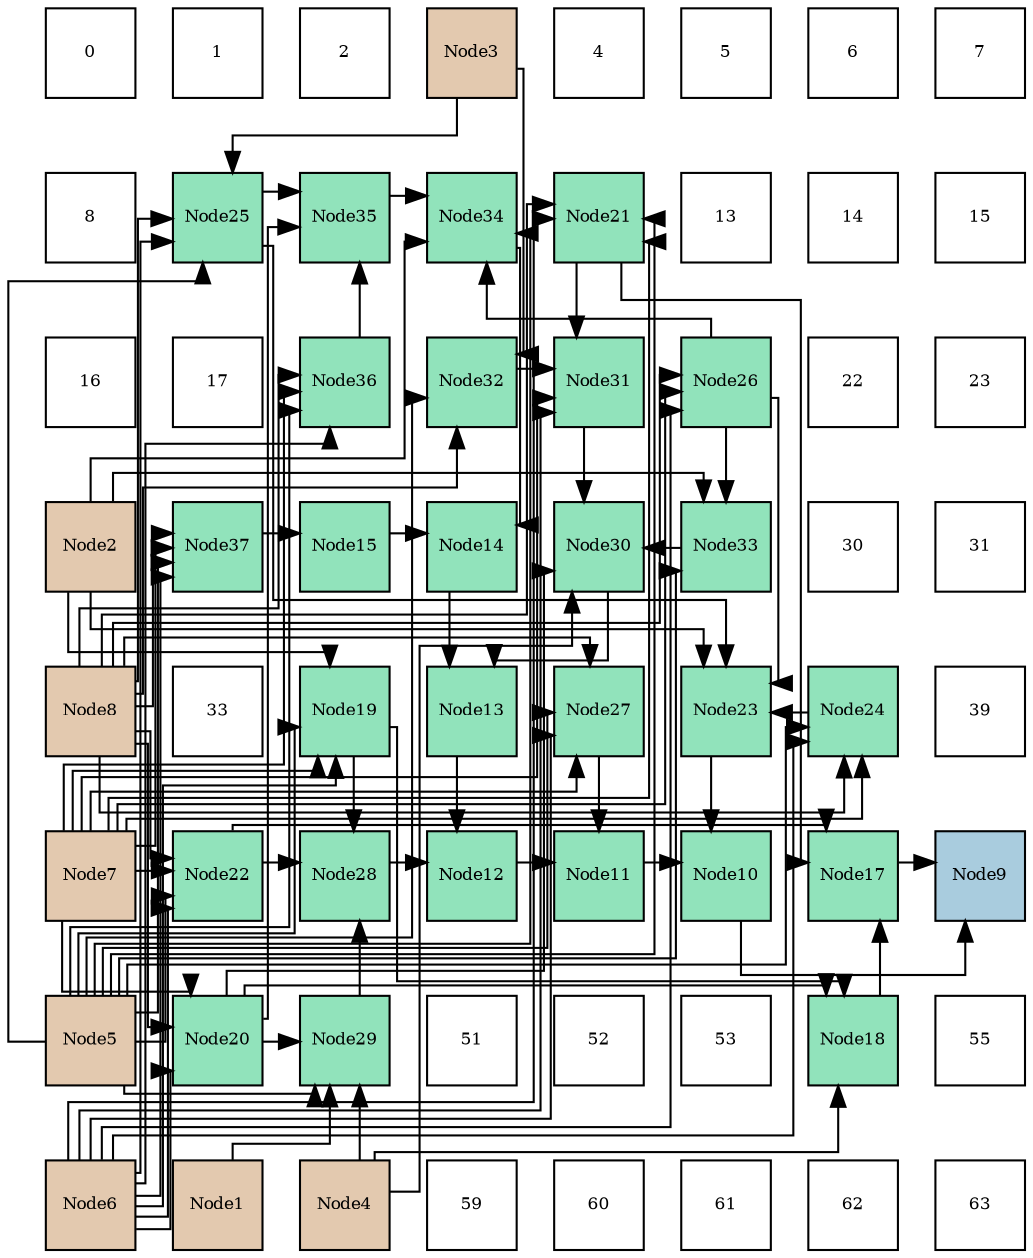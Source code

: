 digraph layout{
 rankdir=TB;
 splines=ortho;
 node [style=filled shape=square fixedsize=true width=0.6];
0[label="0", fontsize=8, fillcolor="#ffffff"];
1[label="1", fontsize=8, fillcolor="#ffffff"];
2[label="2", fontsize=8, fillcolor="#ffffff"];
3[label="Node3", fontsize=8, fillcolor="#e3c9af"];
4[label="4", fontsize=8, fillcolor="#ffffff"];
5[label="5", fontsize=8, fillcolor="#ffffff"];
6[label="6", fontsize=8, fillcolor="#ffffff"];
7[label="7", fontsize=8, fillcolor="#ffffff"];
8[label="8", fontsize=8, fillcolor="#ffffff"];
9[label="Node25", fontsize=8, fillcolor="#91e3bb"];
10[label="Node35", fontsize=8, fillcolor="#91e3bb"];
11[label="Node34", fontsize=8, fillcolor="#91e3bb"];
12[label="Node21", fontsize=8, fillcolor="#91e3bb"];
13[label="13", fontsize=8, fillcolor="#ffffff"];
14[label="14", fontsize=8, fillcolor="#ffffff"];
15[label="15", fontsize=8, fillcolor="#ffffff"];
16[label="16", fontsize=8, fillcolor="#ffffff"];
17[label="17", fontsize=8, fillcolor="#ffffff"];
18[label="Node36", fontsize=8, fillcolor="#91e3bb"];
19[label="Node32", fontsize=8, fillcolor="#91e3bb"];
20[label="Node31", fontsize=8, fillcolor="#91e3bb"];
21[label="Node26", fontsize=8, fillcolor="#91e3bb"];
22[label="22", fontsize=8, fillcolor="#ffffff"];
23[label="23", fontsize=8, fillcolor="#ffffff"];
24[label="Node2", fontsize=8, fillcolor="#e3c9af"];
25[label="Node37", fontsize=8, fillcolor="#91e3bb"];
26[label="Node15", fontsize=8, fillcolor="#91e3bb"];
27[label="Node14", fontsize=8, fillcolor="#91e3bb"];
28[label="Node30", fontsize=8, fillcolor="#91e3bb"];
29[label="Node33", fontsize=8, fillcolor="#91e3bb"];
30[label="30", fontsize=8, fillcolor="#ffffff"];
31[label="31", fontsize=8, fillcolor="#ffffff"];
32[label="Node8", fontsize=8, fillcolor="#e3c9af"];
33[label="33", fontsize=8, fillcolor="#ffffff"];
34[label="Node19", fontsize=8, fillcolor="#91e3bb"];
35[label="Node13", fontsize=8, fillcolor="#91e3bb"];
36[label="Node27", fontsize=8, fillcolor="#91e3bb"];
37[label="Node23", fontsize=8, fillcolor="#91e3bb"];
38[label="Node24", fontsize=8, fillcolor="#91e3bb"];
39[label="39", fontsize=8, fillcolor="#ffffff"];
40[label="Node7", fontsize=8, fillcolor="#e3c9af"];
41[label="Node22", fontsize=8, fillcolor="#91e3bb"];
42[label="Node28", fontsize=8, fillcolor="#91e3bb"];
43[label="Node12", fontsize=8, fillcolor="#91e3bb"];
44[label="Node11", fontsize=8, fillcolor="#91e3bb"];
45[label="Node10", fontsize=8, fillcolor="#91e3bb"];
46[label="Node17", fontsize=8, fillcolor="#91e3bb"];
47[label="Node9", fontsize=8, fillcolor="#a9ccde"];
48[label="Node5", fontsize=8, fillcolor="#e3c9af"];
49[label="Node20", fontsize=8, fillcolor="#91e3bb"];
50[label="Node29", fontsize=8, fillcolor="#91e3bb"];
51[label="51", fontsize=8, fillcolor="#ffffff"];
52[label="52", fontsize=8, fillcolor="#ffffff"];
53[label="53", fontsize=8, fillcolor="#ffffff"];
54[label="Node18", fontsize=8, fillcolor="#91e3bb"];
55[label="55", fontsize=8, fillcolor="#ffffff"];
56[label="Node6", fontsize=8, fillcolor="#e3c9af"];
57[label="Node1", fontsize=8, fillcolor="#e3c9af"];
58[label="Node4", fontsize=8, fillcolor="#e3c9af"];
59[label="59", fontsize=8, fillcolor="#ffffff"];
60[label="60", fontsize=8, fillcolor="#ffffff"];
61[label="61", fontsize=8, fillcolor="#ffffff"];
62[label="62", fontsize=8, fillcolor="#ffffff"];
63[label="63", fontsize=8, fillcolor="#ffffff"];
edge [constraint=false, style=vis];45 -> 47;
46 -> 47;
44 -> 45;
37 -> 45;
43 -> 44;
36 -> 44;
35 -> 43;
42 -> 43;
27 -> 35;
28 -> 35;
26 -> 27;
11 -> 27;
25 -> 26;
54 -> 46;
12 -> 46;
41 -> 46;
50 -> 42;
34 -> 42;
41 -> 42;
20 -> 28;
29 -> 28;
49 -> 28;
58 -> 28;
10 -> 11;
21 -> 11;
24 -> 11;
48 -> 11;
34 -> 54;
49 -> 54;
58 -> 54;
38 -> 37;
9 -> 37;
21 -> 37;
24 -> 37;
49 -> 50;
57 -> 50;
58 -> 50;
48 -> 50;
12 -> 20;
19 -> 20;
56 -> 20;
40 -> 20;
21 -> 29;
24 -> 29;
48 -> 29;
49 -> 10;
9 -> 10;
18 -> 10;
24 -> 34;
48 -> 34;
56 -> 34;
40 -> 34;
56 -> 49;
40 -> 49;
32 -> 49;
48 -> 12;
56 -> 12;
40 -> 12;
32 -> 12;
48 -> 41;
56 -> 41;
40 -> 41;
32 -> 41;
48 -> 38;
56 -> 38;
40 -> 38;
32 -> 38;
3 -> 9;
48 -> 9;
56 -> 9;
32 -> 9;
56 -> 21;
40 -> 21;
32 -> 21;
48 -> 36;
56 -> 36;
40 -> 36;
32 -> 36;
3 -> 19;
48 -> 19;
32 -> 19;
48 -> 18;
56 -> 18;
40 -> 18;
32 -> 18;
48 -> 25;
56 -> 25;
40 -> 25;
32 -> 25;
edge [constraint=true, style=invis];
0 -> 8 -> 16 -> 24 -> 32 -> 40 -> 48 -> 56;
1 -> 9 -> 17 -> 25 -> 33 -> 41 -> 49 -> 57;
2 -> 10 -> 18 -> 26 -> 34 -> 42 -> 50 -> 58;
3 -> 11 -> 19 -> 27 -> 35 -> 43 -> 51 -> 59;
4 -> 12 -> 20 -> 28 -> 36 -> 44 -> 52 -> 60;
5 -> 13 -> 21 -> 29 -> 37 -> 45 -> 53 -> 61;
6 -> 14 -> 22 -> 30 -> 38 -> 46 -> 54 -> 62;
7 -> 15 -> 23 -> 31 -> 39 -> 47 -> 55 -> 63;
rank = same {0 -> 1 -> 2 -> 3 -> 4 -> 5 -> 6 -> 7};
rank = same {8 -> 9 -> 10 -> 11 -> 12 -> 13 -> 14 -> 15};
rank = same {16 -> 17 -> 18 -> 19 -> 20 -> 21 -> 22 -> 23};
rank = same {24 -> 25 -> 26 -> 27 -> 28 -> 29 -> 30 -> 31};
rank = same {32 -> 33 -> 34 -> 35 -> 36 -> 37 -> 38 -> 39};
rank = same {40 -> 41 -> 42 -> 43 -> 44 -> 45 -> 46 -> 47};
rank = same {48 -> 49 -> 50 -> 51 -> 52 -> 53 -> 54 -> 55};
rank = same {56 -> 57 -> 58 -> 59 -> 60 -> 61 -> 62 -> 63};
}